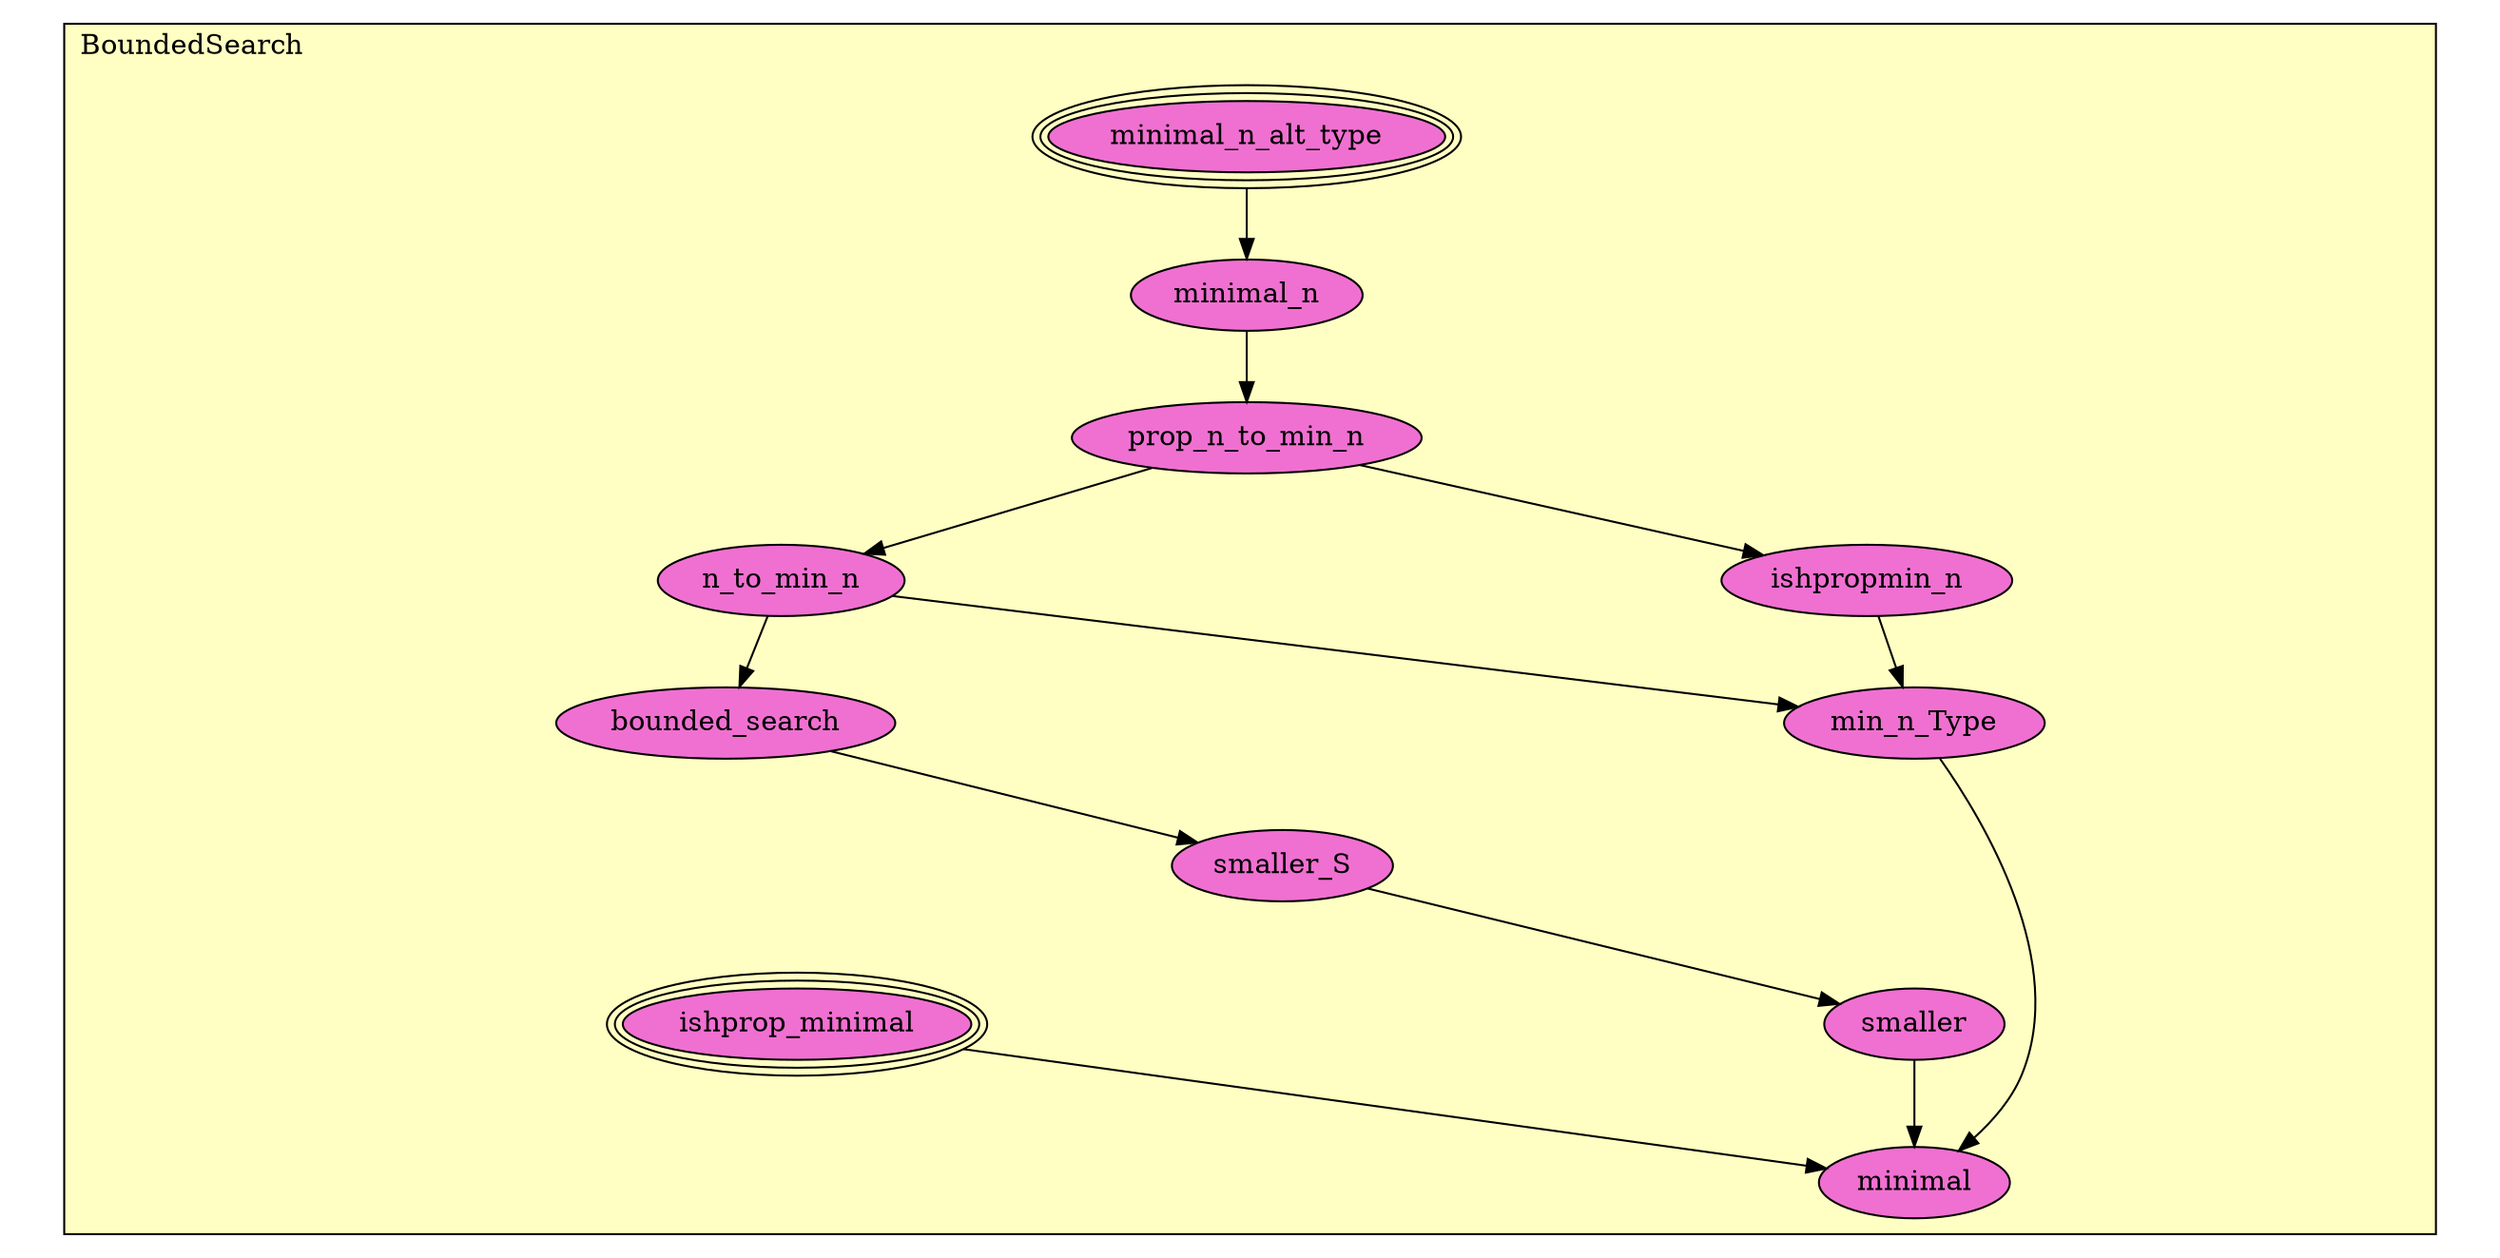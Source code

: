 digraph HoTT_BoundedSearch {
  graph [ratio=0.5]
  node [style=filled]
BoundedSearch_minimal_n_alt_type [label="minimal_n_alt_type", URL=<BoundedSearch.html#minimal_n_alt_type>, peripheries=3, fillcolor="#F070D1"] ;
BoundedSearch_minimal_n [label="minimal_n", URL=<BoundedSearch.html#minimal_n>, fillcolor="#F070D1"] ;
BoundedSearch_prop_n_to_min_n [label="prop_n_to_min_n", URL=<BoundedSearch.html#prop_n_to_min_n>, fillcolor="#F070D1"] ;
BoundedSearch_n_to_min_n [label="n_to_min_n", URL=<BoundedSearch.html#n_to_min_n>, fillcolor="#F070D1"] ;
BoundedSearch_bounded_search [label="bounded_search", URL=<BoundedSearch.html#bounded_search>, fillcolor="#F070D1"] ;
BoundedSearch_smaller_S [label="smaller_S", URL=<BoundedSearch.html#smaller_S>, fillcolor="#F070D1"] ;
BoundedSearch_smaller [label="smaller", URL=<BoundedSearch.html#smaller>, fillcolor="#F070D1"] ;
BoundedSearch_ishpropmin_n [label="ishpropmin_n", URL=<BoundedSearch.html#ishpropmin_n>, fillcolor="#F070D1"] ;
BoundedSearch_min_n_Type [label="min_n_Type", URL=<BoundedSearch.html#min_n_Type>, fillcolor="#F070D1"] ;
BoundedSearch_ishprop_minimal [label="ishprop_minimal", URL=<BoundedSearch.html#ishprop_minimal>, peripheries=3, fillcolor="#F070D1"] ;
BoundedSearch_minimal [label="minimal", URL=<BoundedSearch.html#minimal>, fillcolor="#F070D1"] ;
  BoundedSearch_minimal_n_alt_type -> BoundedSearch_minimal_n [] ;
  BoundedSearch_minimal_n -> BoundedSearch_prop_n_to_min_n [] ;
  BoundedSearch_prop_n_to_min_n -> BoundedSearch_n_to_min_n [] ;
  BoundedSearch_prop_n_to_min_n -> BoundedSearch_ishpropmin_n [] ;
  BoundedSearch_n_to_min_n -> BoundedSearch_bounded_search [] ;
  BoundedSearch_n_to_min_n -> BoundedSearch_min_n_Type [] ;
  BoundedSearch_bounded_search -> BoundedSearch_smaller_S [] ;
  BoundedSearch_smaller_S -> BoundedSearch_smaller [] ;
  BoundedSearch_smaller -> BoundedSearch_minimal [] ;
  BoundedSearch_ishpropmin_n -> BoundedSearch_min_n_Type [] ;
  BoundedSearch_min_n_Type -> BoundedSearch_minimal [] ;
  BoundedSearch_ishprop_minimal -> BoundedSearch_minimal [] ;
subgraph cluster_BoundedSearch { label="BoundedSearch"; fillcolor="#FFFFC3"; labeljust=l; style=filled 
BoundedSearch_minimal; BoundedSearch_ishprop_minimal; BoundedSearch_min_n_Type; BoundedSearch_ishpropmin_n; BoundedSearch_smaller; BoundedSearch_smaller_S; BoundedSearch_bounded_search; BoundedSearch_n_to_min_n; BoundedSearch_prop_n_to_min_n; BoundedSearch_minimal_n; BoundedSearch_minimal_n_alt_type; };
} /* END */
